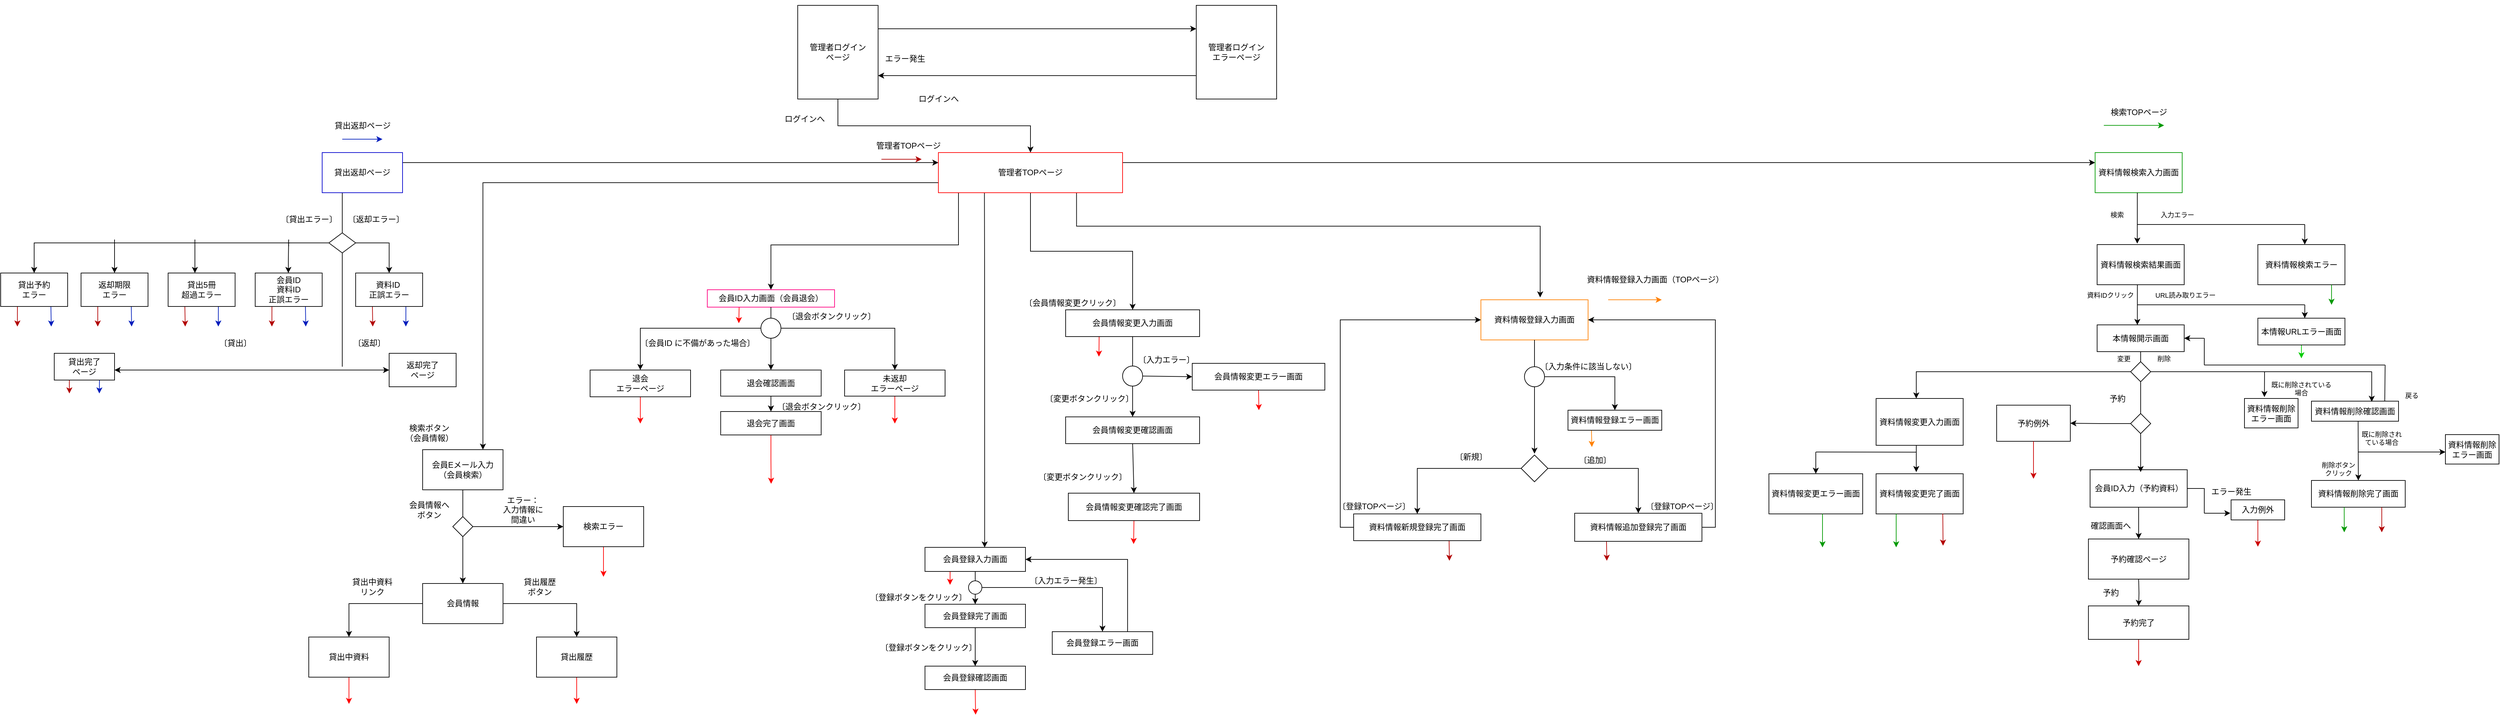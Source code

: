 <mxfile version="18.0.6" type="device"><diagram id="6FcVo-TM-QC0AuzcIWHM" name="ページ1"><mxGraphModel dx="2675" dy="1820" grid="1" gridSize="10" guides="1" tooltips="1" connect="1" arrows="1" fold="1" page="1" pageScale="1" pageWidth="827" pageHeight="1169" math="0" shadow="0"><root><mxCell id="0"/><mxCell id="1" parent="0"/><mxCell id="ctRbe4L6kzhdpwR4-gwk-4" value="" style="edgeStyle=orthogonalEdgeStyle;rounded=0;orthogonalLoop=1;jettySize=auto;html=1;exitX=0.5;exitY=1;exitDx=0;exitDy=0;entryX=0.5;entryY=0;entryDx=0;entryDy=0;" parent="1" source="ctRbe4L6kzhdpwR4-gwk-2" target="ly0_Ww-2mhY9J66CGnox-67" edge="1"><mxGeometry relative="1" as="geometry"><mxPoint x="-120" y="-910" as="sourcePoint"/><mxPoint x="-40" y="-820" as="targetPoint"/></mxGeometry></mxCell><mxCell id="ctRbe4L6kzhdpwR4-gwk-10" style="edgeStyle=orthogonalEdgeStyle;rounded=0;orthogonalLoop=1;jettySize=auto;html=1;exitX=1;exitY=0.25;exitDx=0;exitDy=0;entryX=0;entryY=0.25;entryDx=0;entryDy=0;" parent="1" source="ctRbe4L6kzhdpwR4-gwk-2" target="ctRbe4L6kzhdpwR4-gwk-7" edge="1"><mxGeometry relative="1" as="geometry"/></mxCell><mxCell id="0lLj8ksOjMRzWMBHrnFo-29" style="edgeStyle=none;rounded=0;orthogonalLoop=1;jettySize=auto;html=1;exitX=0.5;exitY=0;exitDx=0;exitDy=0;strokeColor=#000000;" edge="1" parent="1" source="ctRbe4L6kzhdpwR4-gwk-2"><mxGeometry relative="1" as="geometry"><mxPoint x="-119.706" y="-970.412" as="targetPoint"/></mxGeometry></mxCell><mxCell id="ctRbe4L6kzhdpwR4-gwk-2" value="管理者ログイン&lt;br&gt;ページ" style="rounded=0;whiteSpace=wrap;html=1;" parent="1" vertex="1"><mxGeometry x="-180" y="-1050" width="120" height="140" as="geometry"/></mxCell><mxCell id="EtWZEOzF1KU21xd45_Bo-87" style="edgeStyle=orthogonalEdgeStyle;rounded=0;orthogonalLoop=1;jettySize=auto;html=1;exitX=0;exitY=0.75;exitDx=0;exitDy=0;entryX=1;entryY=0.75;entryDx=0;entryDy=0;strokeColor=#000000;" parent="1" source="ctRbe4L6kzhdpwR4-gwk-7" target="ctRbe4L6kzhdpwR4-gwk-2" edge="1"><mxGeometry relative="1" as="geometry"/></mxCell><mxCell id="ctRbe4L6kzhdpwR4-gwk-7" value="管理者ログイン&lt;br&gt;エラーページ" style="rounded=0;whiteSpace=wrap;html=1;" parent="1" vertex="1"><mxGeometry x="415" y="-1050" width="120" height="140" as="geometry"/></mxCell><mxCell id="ctRbe4L6kzhdpwR4-gwk-14" value="エラー発生" style="text;html=1;align=center;verticalAlign=middle;resizable=0;points=[];autosize=1;strokeColor=none;fillColor=none;" parent="1" vertex="1"><mxGeometry x="-60" y="-980" width="80" height="20" as="geometry"/></mxCell><mxCell id="ctRbe4L6kzhdpwR4-gwk-15" value="ログインへ" style="text;html=1;align=center;verticalAlign=middle;resizable=0;points=[];autosize=1;strokeColor=none;fillColor=none;" parent="1" vertex="1"><mxGeometry x="-210" y="-890" width="80" height="20" as="geometry"/></mxCell><mxCell id="ctRbe4L6kzhdpwR4-gwk-330" style="edgeStyle=orthogonalEdgeStyle;rounded=0;orthogonalLoop=1;jettySize=auto;html=1;exitX=0;exitY=0.5;exitDx=0;exitDy=0;entryX=0.5;entryY=0;entryDx=0;entryDy=0;" parent="1" source="ctRbe4L6kzhdpwR4-gwk-340" target="ctRbe4L6kzhdpwR4-gwk-338" edge="1"><mxGeometry relative="1" as="geometry"/></mxCell><mxCell id="ctRbe4L6kzhdpwR4-gwk-388" style="edgeStyle=orthogonalEdgeStyle;rounded=0;orthogonalLoop=1;jettySize=auto;html=1;exitX=0.25;exitY=1;exitDx=0;exitDy=0;startArrow=none;startFill=0;fillColor=#e51400;strokeColor=#B20000;" parent="1" source="ctRbe4L6kzhdpwR4-gwk-332" edge="1"><mxGeometry relative="1" as="geometry"><mxPoint x="-965.059" y="-570" as="targetPoint"/></mxGeometry></mxCell><mxCell id="ctRbe4L6kzhdpwR4-gwk-389" style="edgeStyle=orthogonalEdgeStyle;rounded=0;orthogonalLoop=1;jettySize=auto;html=1;exitX=0.75;exitY=1;exitDx=0;exitDy=0;startArrow=none;startFill=0;fillColor=#0050ef;strokeColor=#001DBC;" parent="1" source="ctRbe4L6kzhdpwR4-gwk-332" edge="1"><mxGeometry relative="1" as="geometry"><mxPoint x="-914.471" y="-570" as="targetPoint"/></mxGeometry></mxCell><mxCell id="ctRbe4L6kzhdpwR4-gwk-332" value="会員ID&lt;br&gt;資料ID&lt;br&gt;正誤エラー" style="rounded=0;whiteSpace=wrap;html=1;" parent="1" vertex="1"><mxGeometry x="-990" y="-650" width="100" height="50" as="geometry"/></mxCell><mxCell id="ctRbe4L6kzhdpwR4-gwk-386" style="edgeStyle=orthogonalEdgeStyle;rounded=0;orthogonalLoop=1;jettySize=auto;html=1;exitX=0.25;exitY=1;exitDx=0;exitDy=0;startArrow=none;startFill=0;fillColor=#e51400;strokeColor=#B20000;" parent="1" source="ctRbe4L6kzhdpwR4-gwk-334" edge="1"><mxGeometry relative="1" as="geometry"><mxPoint x="-1094.471" y="-570" as="targetPoint"/></mxGeometry></mxCell><mxCell id="ctRbe4L6kzhdpwR4-gwk-387" style="edgeStyle=orthogonalEdgeStyle;rounded=0;orthogonalLoop=1;jettySize=auto;html=1;exitX=0.75;exitY=1;exitDx=0;exitDy=0;startArrow=none;startFill=0;fillColor=#0050ef;strokeColor=#001DBC;" parent="1" source="ctRbe4L6kzhdpwR4-gwk-334" edge="1"><mxGeometry relative="1" as="geometry"><mxPoint x="-1045.059" y="-570" as="targetPoint"/></mxGeometry></mxCell><mxCell id="ctRbe4L6kzhdpwR4-gwk-334" value="貸出5冊&lt;br&gt;超過エラー" style="rounded=0;whiteSpace=wrap;html=1;" parent="1" vertex="1"><mxGeometry x="-1120" y="-650" width="100" height="50" as="geometry"/></mxCell><mxCell id="ctRbe4L6kzhdpwR4-gwk-384" style="edgeStyle=orthogonalEdgeStyle;rounded=0;orthogonalLoop=1;jettySize=auto;html=1;exitX=0.25;exitY=1;exitDx=0;exitDy=0;startArrow=none;startFill=0;fillColor=#e51400;strokeColor=#B20000;" parent="1" source="ctRbe4L6kzhdpwR4-gwk-336" edge="1"><mxGeometry relative="1" as="geometry"><mxPoint x="-1225.059" y="-570" as="targetPoint"/></mxGeometry></mxCell><mxCell id="ctRbe4L6kzhdpwR4-gwk-385" style="edgeStyle=orthogonalEdgeStyle;rounded=0;orthogonalLoop=1;jettySize=auto;html=1;exitX=0.75;exitY=1;exitDx=0;exitDy=0;startArrow=none;startFill=0;fillColor=#0050ef;strokeColor=#001DBC;" parent="1" source="ctRbe4L6kzhdpwR4-gwk-336" edge="1"><mxGeometry relative="1" as="geometry"><mxPoint x="-1174.471" y="-570" as="targetPoint"/></mxGeometry></mxCell><mxCell id="ctRbe4L6kzhdpwR4-gwk-336" value="返却期限&lt;br&gt;エラー" style="rounded=0;whiteSpace=wrap;html=1;" parent="1" vertex="1"><mxGeometry x="-1250" y="-650" width="100" height="50" as="geometry"/></mxCell><mxCell id="ctRbe4L6kzhdpwR4-gwk-381" style="edgeStyle=orthogonalEdgeStyle;rounded=0;orthogonalLoop=1;jettySize=auto;html=1;exitX=0.25;exitY=1;exitDx=0;exitDy=0;startArrow=none;startFill=0;fillColor=#e51400;strokeColor=#B20000;" parent="1" source="ctRbe4L6kzhdpwR4-gwk-338" edge="1"><mxGeometry relative="1" as="geometry"><mxPoint x="-1345.059" y="-570" as="targetPoint"/></mxGeometry></mxCell><mxCell id="ctRbe4L6kzhdpwR4-gwk-382" style="edgeStyle=orthogonalEdgeStyle;rounded=0;orthogonalLoop=1;jettySize=auto;html=1;exitX=0.75;exitY=1;exitDx=0;exitDy=0;startArrow=none;startFill=0;fillColor=#0050ef;strokeColor=#001DBC;" parent="1" source="ctRbe4L6kzhdpwR4-gwk-338" edge="1"><mxGeometry relative="1" as="geometry"><mxPoint x="-1294.471" y="-570" as="targetPoint"/></mxGeometry></mxCell><mxCell id="ctRbe4L6kzhdpwR4-gwk-338" value="貸出予約&lt;br&gt;エラー" style="rounded=0;whiteSpace=wrap;html=1;" parent="1" vertex="1"><mxGeometry x="-1370" y="-650" width="100" height="50" as="geometry"/></mxCell><mxCell id="ctRbe4L6kzhdpwR4-gwk-339" style="edgeStyle=orthogonalEdgeStyle;rounded=0;orthogonalLoop=1;jettySize=auto;html=1;exitX=1;exitY=0.5;exitDx=0;exitDy=0;entryX=0.5;entryY=0;entryDx=0;entryDy=0;" parent="1" source="ctRbe4L6kzhdpwR4-gwk-340" target="ctRbe4L6kzhdpwR4-gwk-346" edge="1"><mxGeometry relative="1" as="geometry"/></mxCell><mxCell id="ctRbe4L6kzhdpwR4-gwk-340" value="" style="rhombus;whiteSpace=wrap;html=1;" parent="1" vertex="1"><mxGeometry x="-880" y="-710" width="40" height="30" as="geometry"/></mxCell><mxCell id="ctRbe4L6kzhdpwR4-gwk-379" style="edgeStyle=orthogonalEdgeStyle;rounded=0;orthogonalLoop=1;jettySize=auto;html=1;exitX=0.25;exitY=1;exitDx=0;exitDy=0;startArrow=none;startFill=0;fillColor=#e51400;strokeColor=#B20000;" parent="1" source="ctRbe4L6kzhdpwR4-gwk-343" edge="1"><mxGeometry relative="1" as="geometry"><mxPoint x="-1267.412" y="-470" as="targetPoint"/></mxGeometry></mxCell><mxCell id="ctRbe4L6kzhdpwR4-gwk-380" style="edgeStyle=orthogonalEdgeStyle;rounded=0;orthogonalLoop=1;jettySize=auto;html=1;exitX=0.75;exitY=1;exitDx=0;exitDy=0;startArrow=none;startFill=0;fillColor=#0050ef;strokeColor=#001DBC;" parent="1" source="ctRbe4L6kzhdpwR4-gwk-343" edge="1"><mxGeometry relative="1" as="geometry"><mxPoint x="-1222.706" y="-470" as="targetPoint"/></mxGeometry></mxCell><mxCell id="ctRbe4L6kzhdpwR4-gwk-343" value="貸出完了&lt;br&gt;ページ" style="rounded=0;whiteSpace=wrap;html=1;" parent="1" vertex="1"><mxGeometry x="-1290" y="-530" width="90" height="40" as="geometry"/></mxCell><mxCell id="ctRbe4L6kzhdpwR4-gwk-371" style="edgeStyle=orthogonalEdgeStyle;rounded=0;orthogonalLoop=1;jettySize=auto;html=1;exitX=0.25;exitY=1;exitDx=0;exitDy=0;startArrow=none;startFill=0;fillColor=#e51400;strokeColor=#B20000;" parent="1" source="ctRbe4L6kzhdpwR4-gwk-346" edge="1"><mxGeometry relative="1" as="geometry"><mxPoint x="-814.471" y="-570" as="targetPoint"/></mxGeometry></mxCell><mxCell id="ctRbe4L6kzhdpwR4-gwk-372" style="edgeStyle=orthogonalEdgeStyle;rounded=0;orthogonalLoop=1;jettySize=auto;html=1;exitX=0.75;exitY=1;exitDx=0;exitDy=0;startArrow=none;startFill=0;fillColor=#0050ef;strokeColor=#001DBC;" parent="1" source="ctRbe4L6kzhdpwR4-gwk-346" edge="1"><mxGeometry relative="1" as="geometry"><mxPoint x="-765.059" y="-570" as="targetPoint"/></mxGeometry></mxCell><mxCell id="ctRbe4L6kzhdpwR4-gwk-346" value="資料ID&amp;nbsp;&lt;br&gt;正誤エラー" style="rounded=0;whiteSpace=wrap;html=1;" parent="1" vertex="1"><mxGeometry x="-840" y="-650" width="100" height="50" as="geometry"/></mxCell><mxCell id="ctRbe4L6kzhdpwR4-gwk-348" value="返却完了&lt;br&gt;ページ" style="rounded=0;whiteSpace=wrap;html=1;rotation=0;" parent="1" vertex="1"><mxGeometry x="-790" y="-530" width="100" height="50" as="geometry"/></mxCell><mxCell id="ctRbe4L6kzhdpwR4-gwk-350" value="" style="endArrow=none;html=1;rounded=0;" parent="1" edge="1"><mxGeometry width="50" height="50" relative="1" as="geometry"><mxPoint x="-860" y="-510" as="sourcePoint"/><mxPoint x="-860" y="-680" as="targetPoint"/></mxGeometry></mxCell><mxCell id="ctRbe4L6kzhdpwR4-gwk-351" value="" style="endArrow=none;html=1;rounded=0;exitX=0.5;exitY=0;exitDx=0;exitDy=0;entryX=0.25;entryY=1;entryDx=0;entryDy=0;" parent="1" source="ctRbe4L6kzhdpwR4-gwk-340" target="ctRbe4L6kzhdpwR4-gwk-373" edge="1"><mxGeometry width="50" height="50" relative="1" as="geometry"><mxPoint x="-900" y="-710" as="sourcePoint"/><mxPoint x="-860" y="-760" as="targetPoint"/></mxGeometry></mxCell><mxCell id="ctRbe4L6kzhdpwR4-gwk-352" value="" style="endArrow=classic;html=1;rounded=0;" parent="1" edge="1"><mxGeometry width="50" height="50" relative="1" as="geometry"><mxPoint x="-940" y="-690" as="sourcePoint"/><mxPoint x="-940.5" y="-650" as="targetPoint"/><Array as="points"><mxPoint x="-940" y="-700"/><mxPoint x="-940.5" y="-670"/></Array></mxGeometry></mxCell><mxCell id="ctRbe4L6kzhdpwR4-gwk-353" value="" style="endArrow=classic;html=1;rounded=0;" parent="1" edge="1"><mxGeometry width="50" height="50" relative="1" as="geometry"><mxPoint x="-1080" y="-700" as="sourcePoint"/><mxPoint x="-1080" y="-650" as="targetPoint"/></mxGeometry></mxCell><mxCell id="ctRbe4L6kzhdpwR4-gwk-354" value="" style="endArrow=classic;html=1;rounded=0;entryX=0.5;entryY=0;entryDx=0;entryDy=0;" parent="1" target="ctRbe4L6kzhdpwR4-gwk-336" edge="1"><mxGeometry width="50" height="50" relative="1" as="geometry"><mxPoint x="-1200" y="-700" as="sourcePoint"/><mxPoint x="-1150" y="-740" as="targetPoint"/></mxGeometry></mxCell><mxCell id="ctRbe4L6kzhdpwR4-gwk-355" value="〔貸出エラー〕" style="text;html=1;align=center;verticalAlign=middle;resizable=0;points=[];autosize=1;strokeColor=none;fillColor=none;" parent="1" vertex="1"><mxGeometry x="-960" y="-740" width="100" height="20" as="geometry"/></mxCell><mxCell id="ctRbe4L6kzhdpwR4-gwk-356" value="〔返却エラー〕" style="text;html=1;align=center;verticalAlign=middle;resizable=0;points=[];autosize=1;strokeColor=none;fillColor=none;" parent="1" vertex="1"><mxGeometry x="-860" y="-740" width="100" height="20" as="geometry"/></mxCell><mxCell id="ctRbe4L6kzhdpwR4-gwk-357" value="〔貸出〕" style="text;html=1;align=center;verticalAlign=middle;resizable=0;points=[];autosize=1;strokeColor=none;fillColor=none;" parent="1" vertex="1"><mxGeometry x="-1050" y="-555" width="60" height="20" as="geometry"/></mxCell><mxCell id="ctRbe4L6kzhdpwR4-gwk-358" value="〔返却〕" style="text;html=1;align=center;verticalAlign=middle;resizable=0;points=[];autosize=1;strokeColor=none;fillColor=none;" parent="1" vertex="1"><mxGeometry x="-850" y="-555" width="60" height="20" as="geometry"/></mxCell><mxCell id="0lLj8ksOjMRzWMBHrnFo-27" style="edgeStyle=none;rounded=0;orthogonalLoop=1;jettySize=auto;html=1;exitX=1;exitY=0.25;exitDx=0;exitDy=0;entryX=0;entryY=0.25;entryDx=0;entryDy=0;strokeColor=#000000;" edge="1" parent="1" source="ctRbe4L6kzhdpwR4-gwk-373" target="ly0_Ww-2mhY9J66CGnox-67"><mxGeometry relative="1" as="geometry"/></mxCell><mxCell id="ctRbe4L6kzhdpwR4-gwk-373" value="貸出返却ページ" style="rounded=0;whiteSpace=wrap;html=1;strokeColor=#0000CC;" parent="1" vertex="1"><mxGeometry x="-890" y="-830" width="120" height="60" as="geometry"/></mxCell><mxCell id="ctRbe4L6kzhdpwR4-gwk-375" value="" style="endArrow=classic;html=1;rounded=0;fillColor=#0050ef;strokeColor=#001DBC;" parent="1" edge="1"><mxGeometry width="50" height="50" relative="1" as="geometry"><mxPoint x="-860" y="-850" as="sourcePoint"/><mxPoint x="-800" y="-850" as="targetPoint"/><Array as="points"><mxPoint x="-830" y="-850"/></Array></mxGeometry></mxCell><mxCell id="ctRbe4L6kzhdpwR4-gwk-376" value="貸出返却ページ" style="text;html=1;align=center;verticalAlign=middle;resizable=0;points=[];autosize=1;strokeColor=none;fillColor=none;" parent="1" vertex="1"><mxGeometry x="-880" y="-880" width="100" height="20" as="geometry"/></mxCell><mxCell id="ctRbe4L6kzhdpwR4-gwk-377" value="" style="endArrow=classic;html=1;rounded=0;fillColor=#e51400;strokeColor=#B20000;" parent="1" edge="1"><mxGeometry width="50" height="50" relative="1" as="geometry"><mxPoint x="-55" y="-820" as="sourcePoint"/><mxPoint x="5" y="-820" as="targetPoint"/></mxGeometry></mxCell><mxCell id="ctRbe4L6kzhdpwR4-gwk-378" value="管理者TOPページ" style="text;html=1;align=center;verticalAlign=middle;resizable=0;points=[];autosize=1;strokeColor=none;fillColor=none;" parent="1" vertex="1"><mxGeometry x="-70" y="-850" width="110" height="20" as="geometry"/></mxCell><mxCell id="EtWZEOzF1KU21xd45_Bo-150" style="edgeStyle=none;rounded=0;orthogonalLoop=1;jettySize=auto;html=1;exitX=0.25;exitY=1;exitDx=0;exitDy=0;strokeColor=#000000;entryX=0.594;entryY=0.005;entryDx=0;entryDy=0;entryPerimeter=0;" parent="1" source="ly0_Ww-2mhY9J66CGnox-67" edge="1" target="EtWZEOzF1KU21xd45_Bo-120"><mxGeometry relative="1" as="geometry"><mxPoint x="99" y="-720" as="targetPoint"/><Array as="points"><mxPoint x="99" y="-660"/></Array></mxGeometry></mxCell><mxCell id="0lLj8ksOjMRzWMBHrnFo-23" style="edgeStyle=none;rounded=0;orthogonalLoop=1;jettySize=auto;html=1;exitX=1;exitY=0.25;exitDx=0;exitDy=0;entryX=0;entryY=0.25;entryDx=0;entryDy=0;strokeColor=#000000;" edge="1" parent="1" source="ly0_Ww-2mhY9J66CGnox-67" target="ly0_Ww-2mhY9J66CGnox-70"><mxGeometry relative="1" as="geometry"/></mxCell><mxCell id="0lLj8ksOjMRzWMBHrnFo-24" style="edgeStyle=orthogonalEdgeStyle;rounded=0;orthogonalLoop=1;jettySize=auto;html=1;exitX=0;exitY=1;exitDx=0;exitDy=0;entryX=0.5;entryY=0;entryDx=0;entryDy=0;strokeColor=#000000;" edge="1" parent="1" source="ly0_Ww-2mhY9J66CGnox-67" target="EtWZEOzF1KU21xd45_Bo-93"><mxGeometry relative="1" as="geometry"><Array as="points"><mxPoint x="60" y="-770"/><mxPoint x="60" y="-692"/><mxPoint x="-220" y="-692"/></Array></mxGeometry></mxCell><mxCell id="0lLj8ksOjMRzWMBHrnFo-25" style="edgeStyle=orthogonalEdgeStyle;rounded=0;orthogonalLoop=1;jettySize=auto;html=1;exitX=0;exitY=0.75;exitDx=0;exitDy=0;entryX=0.75;entryY=0;entryDx=0;entryDy=0;strokeColor=#000000;" edge="1" parent="1" source="ly0_Ww-2mhY9J66CGnox-67" target="EtWZEOzF1KU21xd45_Bo-66"><mxGeometry relative="1" as="geometry"/></mxCell><mxCell id="0lLj8ksOjMRzWMBHrnFo-30" style="edgeStyle=orthogonalEdgeStyle;rounded=0;orthogonalLoop=1;jettySize=auto;html=1;exitX=0.5;exitY=1;exitDx=0;exitDy=0;strokeColor=#000000;entryX=0.5;entryY=0;entryDx=0;entryDy=0;" edge="1" parent="1" source="ly0_Ww-2mhY9J66CGnox-67" target="EtWZEOzF1KU21xd45_Bo-154"><mxGeometry relative="1" as="geometry"><mxPoint x="240" y="-660" as="targetPoint"/></mxGeometry></mxCell><mxCell id="0lLj8ksOjMRzWMBHrnFo-31" style="edgeStyle=orthogonalEdgeStyle;rounded=0;orthogonalLoop=1;jettySize=auto;html=1;exitX=0.75;exitY=1;exitDx=0;exitDy=0;strokeColor=#000000;entryX=0.553;entryY=-0.059;entryDx=0;entryDy=0;entryPerimeter=0;" edge="1" parent="1" source="ly0_Ww-2mhY9J66CGnox-67" target="EtWZEOzF1KU21xd45_Bo-7"><mxGeometry relative="1" as="geometry"><mxPoint x="236.765" y="-720" as="targetPoint"/><Array as="points"><mxPoint x="236" y="-720"/><mxPoint x="929" y="-720"/></Array></mxGeometry></mxCell><mxCell id="ly0_Ww-2mhY9J66CGnox-67" value="管理者TOPページ" style="rounded=0;whiteSpace=wrap;html=1;strokeColor=#FF0000;fillColor=default;" parent="1" vertex="1"><mxGeometry x="30" y="-830" width="275" height="60" as="geometry"/></mxCell><mxCell id="ly0_Ww-2mhY9J66CGnox-69" style="edgeStyle=orthogonalEdgeStyle;rounded=0;orthogonalLoop=1;jettySize=auto;html=1;startArrow=none;entryX=0.461;entryY=-0.024;entryDx=0;entryDy=0;entryPerimeter=0;" parent="1" target="ly0_Ww-2mhY9J66CGnox-72" edge="1"><mxGeometry relative="1" as="geometry"><mxPoint x="1825.273" y="-702.51" as="targetPoint"/><Array as="points"><mxPoint x="1820" y="-732.5"/></Array><mxPoint x="1820" y="-732.51" as="sourcePoint"/></mxGeometry></mxCell><mxCell id="ly0_Ww-2mhY9J66CGnox-70" value="資料情報検索入力画面" style="rounded=0;whiteSpace=wrap;html=1;strokeColor=#009900;" parent="1" vertex="1"><mxGeometry x="1757" y="-830" width="130" height="60" as="geometry"/></mxCell><mxCell id="ly0_Ww-2mhY9J66CGnox-71" style="edgeStyle=orthogonalEdgeStyle;rounded=0;orthogonalLoop=1;jettySize=auto;html=1;exitX=0.5;exitY=1;exitDx=0;exitDy=0;entryX=0.462;entryY=0.005;entryDx=0;entryDy=0;entryPerimeter=0;" parent="1" source="ly0_Ww-2mhY9J66CGnox-72" target="ly0_Ww-2mhY9J66CGnox-73" edge="1"><mxGeometry relative="1" as="geometry"><Array as="points"><mxPoint x="1820" y="-632.5"/></Array></mxGeometry></mxCell><mxCell id="ly0_Ww-2mhY9J66CGnox-72" value="資料情報検索結果画面" style="rounded=0;whiteSpace=wrap;html=1;" parent="1" vertex="1"><mxGeometry x="1760" y="-692.5" width="130" height="60" as="geometry"/></mxCell><mxCell id="ly0_Ww-2mhY9J66CGnox-73" value="本情報開示画面" style="rounded=0;whiteSpace=wrap;html=1;" parent="1" vertex="1"><mxGeometry x="1760" y="-572.5" width="130" height="40" as="geometry"/></mxCell><mxCell id="ly0_Ww-2mhY9J66CGnox-74" value="資料情報検索エラー" style="rounded=0;whiteSpace=wrap;html=1;" parent="1" vertex="1"><mxGeometry x="2000" y="-692.5" width="130" height="60" as="geometry"/></mxCell><mxCell id="ly0_Ww-2mhY9J66CGnox-172" style="edgeStyle=orthogonalEdgeStyle;rounded=0;orthogonalLoop=1;jettySize=auto;html=1;exitX=0.5;exitY=1;exitDx=0;exitDy=0;fontSize=12;strokeColor=#00CC00;" parent="1" source="ly0_Ww-2mhY9J66CGnox-75" edge="1"><mxGeometry relative="1" as="geometry"><mxPoint x="2065" y="-522.5" as="targetPoint"/></mxGeometry></mxCell><mxCell id="ly0_Ww-2mhY9J66CGnox-75" value="本情報URLエラー画面" style="rounded=0;whiteSpace=wrap;html=1;" parent="1" vertex="1"><mxGeometry x="2000" y="-582.5" width="130" height="40" as="geometry"/></mxCell><mxCell id="ly0_Ww-2mhY9J66CGnox-76" value="資料情報削除確認画面" style="rounded=0;whiteSpace=wrap;html=1;" parent="1" vertex="1"><mxGeometry x="2080" y="-458.5" width="130" height="30" as="geometry"/></mxCell><mxCell id="ly0_Ww-2mhY9J66CGnox-85" value="資料情報削除完了画面" style="rounded=0;whiteSpace=wrap;html=1;" parent="1" vertex="1"><mxGeometry x="2080" y="-340" width="140" height="40" as="geometry"/></mxCell><mxCell id="ly0_Ww-2mhY9J66CGnox-87" style="edgeStyle=orthogonalEdgeStyle;rounded=0;orthogonalLoop=1;jettySize=auto;html=1;exitX=0.5;exitY=1;exitDx=0;exitDy=0;" parent="1" source="ly0_Ww-2mhY9J66CGnox-85" target="ly0_Ww-2mhY9J66CGnox-85" edge="1"><mxGeometry relative="1" as="geometry"/></mxCell><mxCell id="ly0_Ww-2mhY9J66CGnox-88" value="" style="endArrow=none;html=1;rounded=0;" parent="1" edge="1"><mxGeometry width="50" height="50" relative="1" as="geometry"><mxPoint x="1820" y="-722.5" as="sourcePoint"/><mxPoint x="2070" y="-722.5" as="targetPoint"/></mxGeometry></mxCell><mxCell id="ly0_Ww-2mhY9J66CGnox-89" value="" style="endArrow=classic;html=1;rounded=0;" parent="1" edge="1"><mxGeometry width="50" height="50" relative="1" as="geometry"><mxPoint x="2070" y="-722.5" as="sourcePoint"/><mxPoint x="2070" y="-692.5" as="targetPoint"/><Array as="points"><mxPoint x="2070" y="-692.5"/></Array></mxGeometry></mxCell><mxCell id="ly0_Ww-2mhY9J66CGnox-90" value="" style="endArrow=none;html=1;rounded=0;" parent="1" edge="1"><mxGeometry width="50" height="50" relative="1" as="geometry"><mxPoint x="1820" y="-602.5" as="sourcePoint"/><mxPoint x="2070" y="-602.5" as="targetPoint"/></mxGeometry></mxCell><mxCell id="ly0_Ww-2mhY9J66CGnox-91" value="" style="endArrow=classic;html=1;rounded=0;" parent="1" edge="1"><mxGeometry width="50" height="50" relative="1" as="geometry"><mxPoint x="2070.09" y="-602.5" as="sourcePoint"/><mxPoint x="2070" y="-582.5" as="targetPoint"/></mxGeometry></mxCell><mxCell id="ly0_Ww-2mhY9J66CGnox-92" value="" style="endArrow=none;html=1;rounded=0;startArrow=none;" parent="1" source="ly0_Ww-2mhY9J66CGnox-262" edge="1"><mxGeometry width="50" height="50" relative="1" as="geometry"><mxPoint x="1824.47" y="-502.5" as="sourcePoint"/><mxPoint x="1825" y="-532.5" as="targetPoint"/></mxGeometry></mxCell><mxCell id="ly0_Ww-2mhY9J66CGnox-93" value="" style="endArrow=none;html=1;rounded=0;" parent="1" edge="1"><mxGeometry width="50" height="50" relative="1" as="geometry"><mxPoint x="1700" y="-502.5" as="sourcePoint"/><mxPoint x="2170" y="-502.5" as="targetPoint"/></mxGeometry></mxCell><mxCell id="ly0_Ww-2mhY9J66CGnox-94" value="" style="endArrow=classic;html=1;rounded=0;" parent="1" edge="1"><mxGeometry width="50" height="50" relative="1" as="geometry"><mxPoint x="2170" y="-502.5" as="sourcePoint"/><mxPoint x="2170" y="-457.5" as="targetPoint"/></mxGeometry></mxCell><mxCell id="ly0_Ww-2mhY9J66CGnox-99" value="" style="endArrow=classic;html=1;rounded=0;exitX=0.536;exitY=0.986;exitDx=0;exitDy=0;exitPerimeter=0;entryX=0.5;entryY=0;entryDx=0;entryDy=0;" parent="1" source="ly0_Ww-2mhY9J66CGnox-76" target="ly0_Ww-2mhY9J66CGnox-85" edge="1"><mxGeometry width="50" height="50" relative="1" as="geometry"><mxPoint x="1960" y="-342.5" as="sourcePoint"/><mxPoint x="1970" y="-352.5" as="targetPoint"/></mxGeometry></mxCell><mxCell id="ly0_Ww-2mhY9J66CGnox-106" value="&lt;font style=&quot;font-size: 12px;&quot;&gt;資料情報削除&lt;br&gt;エラー画面&lt;/font&gt;" style="rounded=0;whiteSpace=wrap;html=1;fontSize=6;" parent="1" vertex="1"><mxGeometry x="1980" y="-462.5" width="80" height="44" as="geometry"/></mxCell><mxCell id="ly0_Ww-2mhY9J66CGnox-111" value="&lt;font style=&quot;font-size: 10px;&quot;&gt;入力エラー&lt;/font&gt;" style="text;html=1;strokeColor=none;fillColor=none;align=center;verticalAlign=middle;whiteSpace=wrap;rounded=0;fontSize=6;" parent="1" vertex="1"><mxGeometry x="1850" y="-752.5" width="60" height="30" as="geometry"/></mxCell><mxCell id="ly0_Ww-2mhY9J66CGnox-112" value="&lt;font style=&quot;font-size: 10px;&quot;&gt;資料IDクリック&lt;/font&gt;" style="text;html=1;strokeColor=none;fillColor=none;align=center;verticalAlign=middle;whiteSpace=wrap;rounded=0;fontSize=6;" parent="1" vertex="1"><mxGeometry x="1740" y="-632.5" width="80" height="30" as="geometry"/></mxCell><mxCell id="ly0_Ww-2mhY9J66CGnox-113" value="&lt;font style=&quot;font-size: 10px;&quot;&gt;URL読み取りエラー&lt;/font&gt;" style="text;html=1;strokeColor=none;fillColor=none;align=center;verticalAlign=middle;whiteSpace=wrap;rounded=0;fontSize=6;" parent="1" vertex="1"><mxGeometry x="1842.5" y="-632.5" width="97.5" height="30" as="geometry"/></mxCell><mxCell id="ly0_Ww-2mhY9J66CGnox-116" value="&lt;font style=&quot;font-size: 10px;&quot;&gt;変更&lt;/font&gt;" style="text;html=1;strokeColor=none;fillColor=none;align=center;verticalAlign=middle;whiteSpace=wrap;rounded=0;fontSize=6;" parent="1" vertex="1"><mxGeometry x="1780" y="-527.5" width="40" height="10" as="geometry"/></mxCell><mxCell id="ly0_Ww-2mhY9J66CGnox-117" value="&lt;span style=&quot;font-size: 10px;&quot;&gt;削除&lt;/span&gt;" style="text;html=1;strokeColor=none;fillColor=none;align=center;verticalAlign=middle;whiteSpace=wrap;rounded=0;fontSize=6;" parent="1" vertex="1"><mxGeometry x="1840" y="-527.5" width="40" height="10" as="geometry"/></mxCell><mxCell id="ly0_Ww-2mhY9J66CGnox-118" value="&lt;span style=&quot;font-size: 10px;&quot;&gt;既に削除されている場合&lt;/span&gt;" style="text;html=1;strokeColor=none;fillColor=none;align=center;verticalAlign=middle;whiteSpace=wrap;rounded=0;fontSize=6;" parent="1" vertex="1"><mxGeometry x="2015" y="-482.5" width="100" height="10" as="geometry"/></mxCell><mxCell id="ly0_Ww-2mhY9J66CGnox-119" value="&lt;span style=&quot;font-size: 10px;&quot;&gt;戻る&lt;/span&gt;" style="text;html=1;strokeColor=none;fillColor=none;align=center;verticalAlign=middle;whiteSpace=wrap;rounded=0;fontSize=6;" parent="1" vertex="1"><mxGeometry x="2210" y="-472.5" width="40" height="10" as="geometry"/></mxCell><mxCell id="ly0_Ww-2mhY9J66CGnox-122" value="&lt;span style=&quot;font-size: 10px;&quot;&gt;削除ボタンクリック&lt;/span&gt;" style="text;html=1;strokeColor=none;fillColor=none;align=center;verticalAlign=middle;whiteSpace=wrap;rounded=0;fontSize=6;" parent="1" vertex="1"><mxGeometry x="2091" y="-364.5" width="59" height="14" as="geometry"/></mxCell><mxCell id="ly0_Ww-2mhY9J66CGnox-123" value="&lt;span style=&quot;font-size: 10px;&quot;&gt;既に削除されている場合&lt;/span&gt;" style="text;html=1;strokeColor=none;fillColor=none;align=center;verticalAlign=middle;whiteSpace=wrap;rounded=0;fontSize=6;" parent="1" vertex="1"><mxGeometry x="2150" y="-408.5" width="70" height="10" as="geometry"/></mxCell><mxCell id="ly0_Ww-2mhY9J66CGnox-133" value="" style="endArrow=classic;html=1;rounded=0;strokeColor=#009900;" parent="1" edge="1"><mxGeometry width="50" height="50" relative="1" as="geometry"><mxPoint x="1770" y="-870.59" as="sourcePoint"/><mxPoint x="1860" y="-870.59" as="targetPoint"/></mxGeometry></mxCell><mxCell id="ly0_Ww-2mhY9J66CGnox-139" value="検索TOPページ" style="text;html=1;align=center;verticalAlign=middle;resizable=0;points=[];autosize=1;strokeColor=none;fillColor=none;" parent="1" vertex="1"><mxGeometry x="1772" y="-900" width="100" height="20" as="geometry"/></mxCell><mxCell id="ly0_Ww-2mhY9J66CGnox-151" value="" style="endArrow=classic;html=1;rounded=0;fillColor=#e51400;strokeColor=#B20000;exitX=0.75;exitY=1;exitDx=0;exitDy=0;" parent="1" source="ly0_Ww-2mhY9J66CGnox-85" edge="1"><mxGeometry width="50" height="50" relative="1" as="geometry"><mxPoint x="1890" y="-202.5" as="sourcePoint"/><mxPoint x="2185" y="-262.5" as="targetPoint"/></mxGeometry></mxCell><mxCell id="ly0_Ww-2mhY9J66CGnox-156" value="" style="endArrow=classic;html=1;rounded=0;strokeColor=#009900;" parent="1" edge="1"><mxGeometry width="50" height="50" relative="1" as="geometry"><mxPoint x="2128.89" y="-300.0" as="sourcePoint"/><mxPoint x="2129" y="-262.5" as="targetPoint"/></mxGeometry></mxCell><mxCell id="ly0_Ww-2mhY9J66CGnox-159" value="" style="endArrow=classic;html=1;rounded=0;strokeColor=#009900;" parent="1" edge="1"><mxGeometry width="50" height="50" relative="1" as="geometry"><mxPoint x="2110" y="-632.5" as="sourcePoint"/><mxPoint x="2110.0" y="-602.5" as="targetPoint"/></mxGeometry></mxCell><mxCell id="ly0_Ww-2mhY9J66CGnox-162" value="&lt;font style=&quot;font-size: 12px;&quot;&gt;資料情報削除&lt;br&gt;エラー画面&lt;/font&gt;" style="rounded=0;whiteSpace=wrap;html=1;fontSize=6;" parent="1" vertex="1"><mxGeometry x="2280" y="-408.5" width="80" height="44" as="geometry"/></mxCell><mxCell id="ly0_Ww-2mhY9J66CGnox-168" value="" style="endArrow=none;html=1;rounded=0;fontSize=12;strokeColor=#000000;exitX=0.842;exitY=-0.003;exitDx=0;exitDy=0;exitPerimeter=0;" parent="1" source="ly0_Ww-2mhY9J66CGnox-76" edge="1"><mxGeometry width="50" height="50" relative="1" as="geometry"><mxPoint x="2190" y="-462.5" as="sourcePoint"/><mxPoint x="2190" y="-512.5" as="targetPoint"/></mxGeometry></mxCell><mxCell id="ly0_Ww-2mhY9J66CGnox-169" value="" style="endArrow=none;html=1;rounded=0;fontSize=12;strokeColor=#000000;" parent="1" edge="1"><mxGeometry width="50" height="50" relative="1" as="geometry"><mxPoint x="1920" y="-512.5" as="sourcePoint"/><mxPoint x="2190" y="-512.5" as="targetPoint"/></mxGeometry></mxCell><mxCell id="ly0_Ww-2mhY9J66CGnox-170" value="" style="endArrow=none;html=1;rounded=0;fontSize=12;strokeColor=#000000;" parent="1" edge="1"><mxGeometry width="50" height="50" relative="1" as="geometry"><mxPoint x="1920" y="-512.5" as="sourcePoint"/><mxPoint x="1920" y="-552.5" as="targetPoint"/></mxGeometry></mxCell><mxCell id="ly0_Ww-2mhY9J66CGnox-171" value="" style="endArrow=classic;html=1;rounded=0;fontSize=12;strokeColor=#000000;entryX=1;entryY=0.5;entryDx=0;entryDy=0;" parent="1" target="ly0_Ww-2mhY9J66CGnox-73" edge="1"><mxGeometry width="50" height="50" relative="1" as="geometry"><mxPoint x="1920" y="-552.5" as="sourcePoint"/><mxPoint x="1880" y="-582.5" as="targetPoint"/></mxGeometry></mxCell><mxCell id="ly0_Ww-2mhY9J66CGnox-110" value="&lt;font style=&quot;font-size: 10px;&quot;&gt;検索&lt;/font&gt;" style="text;html=1;strokeColor=none;fillColor=none;align=center;verticalAlign=middle;whiteSpace=wrap;rounded=0;fontSize=6;" parent="1" vertex="1"><mxGeometry x="1770" y="-752.5" width="40" height="30" as="geometry"/></mxCell><mxCell id="ly0_Ww-2mhY9J66CGnox-176" value="" style="endArrow=classic;html=1;rounded=0;fontSize=12;strokeColor=#000000;entryX=0.372;entryY=-0.047;entryDx=0;entryDy=0;entryPerimeter=0;" parent="1" target="ly0_Ww-2mhY9J66CGnox-106" edge="1"><mxGeometry width="50" height="50" relative="1" as="geometry"><mxPoint x="2010" y="-502.5" as="sourcePoint"/><mxPoint x="2010" y="-472.5" as="targetPoint"/></mxGeometry></mxCell><mxCell id="ly0_Ww-2mhY9J66CGnox-179" value="" style="endArrow=classic;html=1;rounded=0;fontSize=12;strokeColor=#000000;entryX=0;entryY=0.591;entryDx=0;entryDy=0;entryPerimeter=0;" parent="1" target="ly0_Ww-2mhY9J66CGnox-162" edge="1"><mxGeometry width="50" height="50" relative="1" as="geometry"><mxPoint x="2150" y="-382.5" as="sourcePoint"/><mxPoint x="2370" y="-352.5" as="targetPoint"/></mxGeometry></mxCell><mxCell id="ly0_Ww-2mhY9J66CGnox-181" value="予約例外" style="rounded=0;whiteSpace=wrap;html=1;" parent="1" vertex="1"><mxGeometry x="1610" y="-452.5" width="110" height="54" as="geometry"/></mxCell><mxCell id="ly0_Ww-2mhY9J66CGnox-273" style="edgeStyle=orthogonalEdgeStyle;rounded=0;orthogonalLoop=1;jettySize=auto;html=1;fontSize=12;strokeColor=#CC0000;" parent="1" edge="1"><mxGeometry relative="1" as="geometry"><mxPoint x="1822" y="-62.5" as="targetPoint"/><mxPoint x="1820" y="-102.5" as="sourcePoint"/><Array as="points"><mxPoint x="1822" y="-102.5"/></Array></mxGeometry></mxCell><mxCell id="ly0_Ww-2mhY9J66CGnox-182" value="予約完了" style="rounded=0;whiteSpace=wrap;html=1;" parent="1" vertex="1"><mxGeometry x="1747" y="-152.5" width="150" height="50" as="geometry"/></mxCell><mxCell id="ly0_Ww-2mhY9J66CGnox-209" style="edgeStyle=orthogonalEdgeStyle;rounded=0;orthogonalLoop=1;jettySize=auto;html=1;fontSize=12;strokeColor=#000000;entryX=0.5;entryY=0;entryDx=0;entryDy=0;" parent="1" target="ly0_Ww-2mhY9J66CGnox-182" edge="1"><mxGeometry relative="1" as="geometry"><mxPoint x="1822" y="-282.5" as="targetPoint"/><mxPoint x="1822" y="-192.5" as="sourcePoint"/></mxGeometry></mxCell><mxCell id="ly0_Ww-2mhY9J66CGnox-183" value="予約確認ページ" style="rounded=0;whiteSpace=wrap;html=1;" parent="1" vertex="1"><mxGeometry x="1747" y="-252.5" width="150" height="60" as="geometry"/></mxCell><mxCell id="ly0_Ww-2mhY9J66CGnox-205" style="edgeStyle=orthogonalEdgeStyle;rounded=0;orthogonalLoop=1;jettySize=auto;html=1;fontSize=12;strokeColor=#000000;entryX=0.5;entryY=0;entryDx=0;entryDy=0;" parent="1" target="ly0_Ww-2mhY9J66CGnox-183" edge="1"><mxGeometry relative="1" as="geometry"><mxPoint x="1825" y="-352.5" as="targetPoint"/><mxPoint x="1825" y="-302.5" as="sourcePoint"/><Array as="points"><mxPoint x="1822" y="-302.5"/></Array></mxGeometry></mxCell><mxCell id="ly0_Ww-2mhY9J66CGnox-184" value="会員ID入力（予約資料）" style="rounded=0;whiteSpace=wrap;html=1;" parent="1" vertex="1"><mxGeometry x="1749.5" y="-356" width="145" height="56" as="geometry"/></mxCell><mxCell id="ly0_Ww-2mhY9J66CGnox-217" style="edgeStyle=orthogonalEdgeStyle;rounded=0;orthogonalLoop=1;jettySize=auto;html=1;fontSize=12;strokeColor=#CC0000;" parent="1" source="ly0_Ww-2mhY9J66CGnox-193" edge="1"><mxGeometry relative="1" as="geometry"><mxPoint x="2000" y="-241" as="targetPoint"/></mxGeometry></mxCell><mxCell id="ly0_Ww-2mhY9J66CGnox-193" value="入力例外" style="rounded=0;whiteSpace=wrap;html=1;" parent="1" vertex="1"><mxGeometry x="1960" y="-311" width="80" height="30" as="geometry"/></mxCell><mxCell id="ly0_Ww-2mhY9J66CGnox-204" value="" style="endArrow=classic;html=1;rounded=0;fontSize=12;strokeColor=#000000;startArrow=none;" parent="1" source="EtWZEOzF1KU21xd45_Bo-2" edge="1"><mxGeometry width="50" height="50" relative="1" as="geometry"><mxPoint x="1825" y="-502.5" as="sourcePoint"/><mxPoint x="1825" y="-352.5" as="targetPoint"/></mxGeometry></mxCell><mxCell id="ly0_Ww-2mhY9J66CGnox-206" value="予約" style="text;html=1;align=center;verticalAlign=middle;resizable=0;points=[];autosize=1;strokeColor=none;fillColor=none;fontSize=12;" parent="1" vertex="1"><mxGeometry x="1770" y="-472.5" width="40" height="20" as="geometry"/></mxCell><mxCell id="ly0_Ww-2mhY9J66CGnox-207" value="確認画面へ" style="text;html=1;align=center;verticalAlign=middle;resizable=0;points=[];autosize=1;strokeColor=none;fillColor=none;fontSize=12;" parent="1" vertex="1"><mxGeometry x="1740" y="-282.5" width="80" height="20" as="geometry"/></mxCell><mxCell id="ly0_Ww-2mhY9J66CGnox-208" value="予約" style="text;html=1;align=center;verticalAlign=middle;resizable=0;points=[];autosize=1;strokeColor=none;fillColor=none;fontSize=12;" parent="1" vertex="1"><mxGeometry x="1760" y="-182.5" width="40" height="20" as="geometry"/></mxCell><mxCell id="ly0_Ww-2mhY9J66CGnox-212" value="" style="endArrow=none;html=1;rounded=0;fontSize=12;strokeColor=#000000;entryX=1;entryY=0.5;entryDx=0;entryDy=0;edgeStyle=orthogonalEdgeStyle;" parent="1" edge="1" target="ly0_Ww-2mhY9J66CGnox-184"><mxGeometry width="50" height="50" relative="1" as="geometry"><mxPoint x="1920" y="-291" as="sourcePoint"/><mxPoint x="1920" y="-361" as="targetPoint"/><Array as="points"><mxPoint x="1920" y="-328"/></Array></mxGeometry></mxCell><mxCell id="ly0_Ww-2mhY9J66CGnox-215" value="エラー発生" style="text;html=1;align=center;verticalAlign=middle;resizable=0;points=[];autosize=1;strokeColor=none;fillColor=none;fontSize=12;" parent="1" vertex="1"><mxGeometry x="1920" y="-333" width="80" height="20" as="geometry"/></mxCell><mxCell id="ly0_Ww-2mhY9J66CGnox-216" value="" style="endArrow=classic;html=1;rounded=0;fontSize=12;strokeColor=#000000;entryX=-0.012;entryY=0.661;entryDx=0;entryDy=0;entryPerimeter=0;" parent="1" target="ly0_Ww-2mhY9J66CGnox-193" edge="1"><mxGeometry width="50" height="50" relative="1" as="geometry"><mxPoint x="1920" y="-291" as="sourcePoint"/><mxPoint x="1970" y="-349" as="targetPoint"/><Array as="points"><mxPoint x="1950" y="-291"/></Array></mxGeometry></mxCell><mxCell id="ly0_Ww-2mhY9J66CGnox-252" value="資料情報変更入力画面" style="rounded=0;whiteSpace=wrap;html=1;" parent="1" vertex="1"><mxGeometry x="1430" y="-462.5" width="130" height="70" as="geometry"/></mxCell><mxCell id="ly0_Ww-2mhY9J66CGnox-253" value="資料情報変更エラー画面" style="rounded=0;whiteSpace=wrap;html=1;" parent="1" vertex="1"><mxGeometry x="1270" y="-350" width="140" height="60" as="geometry"/></mxCell><mxCell id="ly0_Ww-2mhY9J66CGnox-254" value="資料情報変更完了画面" style="rounded=0;whiteSpace=wrap;html=1;" parent="1" vertex="1"><mxGeometry x="1430" y="-350" width="130" height="60" as="geometry"/></mxCell><mxCell id="ly0_Ww-2mhY9J66CGnox-255" value="" style="endArrow=classic;html=1;rounded=0;" parent="1" edge="1"><mxGeometry width="50" height="50" relative="1" as="geometry"><mxPoint x="1700" y="-502.5" as="sourcePoint"/><mxPoint x="1490" y="-462.5" as="targetPoint"/><Array as="points"><mxPoint x="1490" y="-502.5"/></Array></mxGeometry></mxCell><mxCell id="ly0_Ww-2mhY9J66CGnox-256" value="" style="endArrow=classic;html=1;rounded=0;" parent="1" edge="1"><mxGeometry width="50" height="50" relative="1" as="geometry"><mxPoint x="1490" y="-392.5" as="sourcePoint"/><mxPoint x="1490" y="-352.5" as="targetPoint"/></mxGeometry></mxCell><mxCell id="ly0_Ww-2mhY9J66CGnox-257" value="" style="endArrow=none;html=1;rounded=0;" parent="1" edge="1"><mxGeometry width="50" height="50" relative="1" as="geometry"><mxPoint x="1340" y="-382.5" as="sourcePoint"/><mxPoint x="1490" y="-382.27" as="targetPoint"/></mxGeometry></mxCell><mxCell id="ly0_Ww-2mhY9J66CGnox-258" value="" style="endArrow=classic;html=1;rounded=0;entryX=0.5;entryY=0;entryDx=0;entryDy=0;" parent="1" target="ly0_Ww-2mhY9J66CGnox-253" edge="1"><mxGeometry width="50" height="50" relative="1" as="geometry"><mxPoint x="1340" y="-382.5" as="sourcePoint"/><mxPoint x="1450" y="-412.5" as="targetPoint"/></mxGeometry></mxCell><mxCell id="ly0_Ww-2mhY9J66CGnox-259" value="" style="endArrow=classic;html=1;rounded=0;fillColor=#e51400;strokeColor=#B20000;exitX=0.766;exitY=0.993;exitDx=0;exitDy=0;exitPerimeter=0;" parent="1" source="ly0_Ww-2mhY9J66CGnox-254" edge="1"><mxGeometry width="50" height="50" relative="1" as="geometry"><mxPoint x="1530" y="-282.5" as="sourcePoint"/><mxPoint x="1530" y="-242.5" as="targetPoint"/></mxGeometry></mxCell><mxCell id="ly0_Ww-2mhY9J66CGnox-260" value="" style="endArrow=classic;html=1;rounded=0;strokeColor=#009900;" parent="1" edge="1"><mxGeometry width="50" height="50" relative="1" as="geometry"><mxPoint x="1350.0" y="-290" as="sourcePoint"/><mxPoint x="1350" y="-240" as="targetPoint"/></mxGeometry></mxCell><mxCell id="ly0_Ww-2mhY9J66CGnox-261" value="" style="endArrow=classic;html=1;rounded=0;strokeColor=#009900;" parent="1" edge="1"><mxGeometry width="50" height="50" relative="1" as="geometry"><mxPoint x="1460.0" y="-290.0" as="sourcePoint"/><mxPoint x="1460.0" y="-240.0" as="targetPoint"/></mxGeometry></mxCell><mxCell id="ly0_Ww-2mhY9J66CGnox-266" value="" style="endArrow=none;html=1;rounded=0;fontSize=12;strokeColor=#000000;" parent="1" target="ly0_Ww-2mhY9J66CGnox-262" edge="1"><mxGeometry width="50" height="50" relative="1" as="geometry"><mxPoint x="1825" y="-502.5" as="sourcePoint"/><mxPoint x="1825" y="-478.5" as="targetPoint"/></mxGeometry></mxCell><mxCell id="ly0_Ww-2mhY9J66CGnox-262" value="" style="rhombus;whiteSpace=wrap;html=1;fontSize=12;strokeColor=#000000;" parent="1" vertex="1"><mxGeometry x="1810" y="-517.5" width="30" height="30" as="geometry"/></mxCell><mxCell id="ly0_Ww-2mhY9J66CGnox-269" value="" style="endArrow=none;html=1;rounded=0;" parent="1" target="ly0_Ww-2mhY9J66CGnox-262" edge="1"><mxGeometry width="50" height="50" relative="1" as="geometry"><mxPoint x="1810" y="-502.5" as="sourcePoint"/><mxPoint x="1825" y="-532.5" as="targetPoint"/></mxGeometry></mxCell><mxCell id="ly0_Ww-2mhY9J66CGnox-272" value="" style="endArrow=classic;html=1;rounded=0;fontSize=12;strokeColor=#CC0000;exitX=0.5;exitY=1;exitDx=0;exitDy=0;" parent="1" source="ly0_Ww-2mhY9J66CGnox-181" edge="1"><mxGeometry width="50" height="50" relative="1" as="geometry"><mxPoint x="1660" y="-342.5" as="sourcePoint"/><mxPoint x="1665" y="-342.5" as="targetPoint"/></mxGeometry></mxCell><mxCell id="0lLj8ksOjMRzWMBHrnFo-33" style="edgeStyle=orthogonalEdgeStyle;rounded=0;orthogonalLoop=1;jettySize=auto;html=1;exitX=0;exitY=0.5;exitDx=0;exitDy=0;entryX=1;entryY=0.5;entryDx=0;entryDy=0;strokeColor=#000000;" edge="1" parent="1" source="EtWZEOzF1KU21xd45_Bo-2" target="ly0_Ww-2mhY9J66CGnox-181"><mxGeometry relative="1" as="geometry"/></mxCell><mxCell id="EtWZEOzF1KU21xd45_Bo-2" value="" style="rhombus;whiteSpace=wrap;html=1;" parent="1" vertex="1"><mxGeometry x="1810" y="-440" width="30" height="30" as="geometry"/></mxCell><mxCell id="EtWZEOzF1KU21xd45_Bo-3" value="" style="endArrow=none;html=1;rounded=0;fontSize=12;strokeColor=#000000;startArrow=none;" parent="1" source="ly0_Ww-2mhY9J66CGnox-262" target="EtWZEOzF1KU21xd45_Bo-2" edge="1"><mxGeometry width="50" height="50" relative="1" as="geometry"><mxPoint x="1824.746" y="-487.754" as="sourcePoint"/><mxPoint x="1822.481" y="-356" as="targetPoint"/></mxGeometry></mxCell><mxCell id="EtWZEOzF1KU21xd45_Bo-8" style="edgeStyle=orthogonalEdgeStyle;rounded=0;orthogonalLoop=1;jettySize=auto;html=1;exitX=0.5;exitY=1;exitDx=0;exitDy=0;startArrow=none;" parent="1" source="EtWZEOzF1KU21xd45_Bo-9" edge="1"><mxGeometry relative="1" as="geometry"><mxPoint x="920" y="-380" as="targetPoint"/></mxGeometry></mxCell><mxCell id="EtWZEOzF1KU21xd45_Bo-7" value="資料情報登録入力画面" style="rounded=0;whiteSpace=wrap;html=1;fillColor=#FFFFFF;fontColor=#000000;strokeColor=#FF8000;" parent="1" vertex="1"><mxGeometry x="840" y="-610" width="160" height="60" as="geometry"/></mxCell><mxCell id="EtWZEOzF1KU21xd45_Bo-23" style="edgeStyle=orthogonalEdgeStyle;rounded=0;orthogonalLoop=1;jettySize=auto;html=1;exitX=1;exitY=0.5;exitDx=0;exitDy=0;entryX=0.5;entryY=0;entryDx=0;entryDy=0;" parent="1" source="EtWZEOzF1KU21xd45_Bo-9" target="EtWZEOzF1KU21xd45_Bo-12" edge="1"><mxGeometry relative="1" as="geometry"/></mxCell><mxCell id="EtWZEOzF1KU21xd45_Bo-9" value="" style="ellipse;whiteSpace=wrap;html=1;aspect=fixed;strokeColor=#000000;fillColor=#FFFFFF;" parent="1" vertex="1"><mxGeometry x="905" y="-510" width="30" height="30" as="geometry"/></mxCell><mxCell id="EtWZEOzF1KU21xd45_Bo-10" value="" style="edgeStyle=orthogonalEdgeStyle;rounded=0;orthogonalLoop=1;jettySize=auto;html=1;exitX=0.5;exitY=1;exitDx=0;exitDy=0;endArrow=none;" parent="1" source="EtWZEOzF1KU21xd45_Bo-7" target="EtWZEOzF1KU21xd45_Bo-9" edge="1"><mxGeometry relative="1" as="geometry"><mxPoint x="920.235" y="-410" as="targetPoint"/><mxPoint x="920" y="-550" as="sourcePoint"/></mxGeometry></mxCell><mxCell id="EtWZEOzF1KU21xd45_Bo-19" style="edgeStyle=orthogonalEdgeStyle;rounded=0;orthogonalLoop=1;jettySize=auto;html=1;exitX=0;exitY=0.5;exitDx=0;exitDy=0;entryX=0.5;entryY=0;entryDx=0;entryDy=0;" parent="1" source="EtWZEOzF1KU21xd45_Bo-11" target="EtWZEOzF1KU21xd45_Bo-14" edge="1"><mxGeometry relative="1" as="geometry"/></mxCell><mxCell id="EtWZEOzF1KU21xd45_Bo-21" style="edgeStyle=orthogonalEdgeStyle;rounded=0;orthogonalLoop=1;jettySize=auto;html=1;exitX=1;exitY=0.5;exitDx=0;exitDy=0;entryX=0.5;entryY=0;entryDx=0;entryDy=0;" parent="1" source="EtWZEOzF1KU21xd45_Bo-11" target="EtWZEOzF1KU21xd45_Bo-13" edge="1"><mxGeometry relative="1" as="geometry"/></mxCell><mxCell id="EtWZEOzF1KU21xd45_Bo-11" value="" style="rhombus;whiteSpace=wrap;html=1;" parent="1" vertex="1"><mxGeometry x="900" y="-378" width="40" height="40" as="geometry"/></mxCell><mxCell id="EtWZEOzF1KU21xd45_Bo-31" style="edgeStyle=orthogonalEdgeStyle;rounded=0;orthogonalLoop=1;jettySize=auto;html=1;exitX=0.25;exitY=1;exitDx=0;exitDy=0;fillColor=#e3c800;strokeColor=#FF8000;" parent="1" source="EtWZEOzF1KU21xd45_Bo-12" edge="1"><mxGeometry relative="1" as="geometry"><mxPoint x="1005.692" y="-390" as="targetPoint"/></mxGeometry></mxCell><mxCell id="EtWZEOzF1KU21xd45_Bo-12" value="資料情報登録エラー画面" style="rounded=0;whiteSpace=wrap;html=1;" parent="1" vertex="1"><mxGeometry x="970" y="-445" width="140" height="30" as="geometry"/></mxCell><mxCell id="EtWZEOzF1KU21xd45_Bo-25" style="edgeStyle=orthogonalEdgeStyle;rounded=0;orthogonalLoop=1;jettySize=auto;html=1;exitX=1;exitY=0.5;exitDx=0;exitDy=0;entryX=1;entryY=0.5;entryDx=0;entryDy=0;" parent="1" source="EtWZEOzF1KU21xd45_Bo-13" target="EtWZEOzF1KU21xd45_Bo-7" edge="1"><mxGeometry relative="1" as="geometry"/></mxCell><mxCell id="EtWZEOzF1KU21xd45_Bo-28" style="edgeStyle=orthogonalEdgeStyle;rounded=0;orthogonalLoop=1;jettySize=auto;html=1;exitX=0.25;exitY=1;exitDx=0;exitDy=0;fillColor=#e51400;strokeColor=#B20000;" parent="1" source="EtWZEOzF1KU21xd45_Bo-13" edge="1"><mxGeometry relative="1" as="geometry"><mxPoint x="1028" y="-220.0" as="targetPoint"/></mxGeometry></mxCell><mxCell id="EtWZEOzF1KU21xd45_Bo-13" value="資料情報追加登録完了画面" style="rounded=0;whiteSpace=wrap;html=1;" parent="1" vertex="1"><mxGeometry x="980" y="-291" width="190" height="42" as="geometry"/></mxCell><mxCell id="EtWZEOzF1KU21xd45_Bo-24" style="edgeStyle=orthogonalEdgeStyle;rounded=0;orthogonalLoop=1;jettySize=auto;html=1;exitX=0;exitY=0.5;exitDx=0;exitDy=0;entryX=0;entryY=0.5;entryDx=0;entryDy=0;" parent="1" source="EtWZEOzF1KU21xd45_Bo-14" target="EtWZEOzF1KU21xd45_Bo-7" edge="1"><mxGeometry relative="1" as="geometry"/></mxCell><mxCell id="EtWZEOzF1KU21xd45_Bo-29" style="edgeStyle=orthogonalEdgeStyle;rounded=0;orthogonalLoop=1;jettySize=auto;html=1;exitX=0.75;exitY=1;exitDx=0;exitDy=0;fillColor=#e51400;strokeColor=#B20000;" parent="1" source="EtWZEOzF1KU21xd45_Bo-14" edge="1"><mxGeometry relative="1" as="geometry"><mxPoint x="793" y="-220.0" as="targetPoint"/></mxGeometry></mxCell><mxCell id="EtWZEOzF1KU21xd45_Bo-14" value="資料情報新規登録完了画面" style="rounded=0;whiteSpace=wrap;html=1;" parent="1" vertex="1"><mxGeometry x="650" y="-290" width="190" height="40" as="geometry"/></mxCell><mxCell id="EtWZEOzF1KU21xd45_Bo-16" style="edgeStyle=orthogonalEdgeStyle;rounded=0;orthogonalLoop=1;jettySize=auto;html=1;exitX=0.5;exitY=1;exitDx=0;exitDy=0;" parent="1" source="EtWZEOzF1KU21xd45_Bo-13" target="EtWZEOzF1KU21xd45_Bo-13" edge="1"><mxGeometry relative="1" as="geometry"/></mxCell><mxCell id="EtWZEOzF1KU21xd45_Bo-30" value="〔入力条件に該当しない〕" style="text;html=1;align=center;verticalAlign=middle;resizable=0;points=[];autosize=1;strokeColor=none;fillColor=none;" parent="1" vertex="1"><mxGeometry x="920" y="-520" width="160" height="20" as="geometry"/></mxCell><mxCell id="EtWZEOzF1KU21xd45_Bo-32" value="〔新規〕" style="text;html=1;align=center;verticalAlign=middle;resizable=0;points=[];autosize=1;strokeColor=none;fillColor=none;" parent="1" vertex="1"><mxGeometry x="795" y="-385" width="60" height="20" as="geometry"/></mxCell><mxCell id="EtWZEOzF1KU21xd45_Bo-33" value="〔追加〕" style="text;html=1;align=center;verticalAlign=middle;resizable=0;points=[];autosize=1;strokeColor=none;fillColor=none;" parent="1" vertex="1"><mxGeometry x="980" y="-380" width="60" height="20" as="geometry"/></mxCell><mxCell id="EtWZEOzF1KU21xd45_Bo-35" value="〔登録TOPページ〕" style="text;html=1;align=center;verticalAlign=middle;resizable=0;points=[];autosize=1;strokeColor=none;fillColor=none;" parent="1" vertex="1"><mxGeometry x="620" y="-311" width="120" height="20" as="geometry"/></mxCell><mxCell id="EtWZEOzF1KU21xd45_Bo-36" value="〔登録TOPページ〕" style="text;html=1;align=center;verticalAlign=middle;resizable=0;points=[];autosize=1;strokeColor=none;fillColor=none;" parent="1" vertex="1"><mxGeometry x="1080" y="-311" width="120" height="20" as="geometry"/></mxCell><mxCell id="EtWZEOzF1KU21xd45_Bo-37" value="&lt;span style=&quot;&quot;&gt;資料情報登録入力画面（TOPページ）&lt;/span&gt;" style="text;html=1;align=center;verticalAlign=middle;resizable=0;points=[];autosize=1;strokeColor=none;fillColor=none;" parent="1" vertex="1"><mxGeometry x="990" y="-650" width="220" height="20" as="geometry"/></mxCell><mxCell id="EtWZEOzF1KU21xd45_Bo-38" value="" style="endArrow=classic;html=1;rounded=0;strokeColor=#FF8000;edgeStyle=orthogonalEdgeStyle;" parent="1" edge="1"><mxGeometry width="50" height="50" relative="1" as="geometry"><mxPoint x="1030" y="-610" as="sourcePoint"/><mxPoint x="1110" y="-610" as="targetPoint"/></mxGeometry></mxCell><mxCell id="EtWZEOzF1KU21xd45_Bo-65" style="edgeStyle=orthogonalEdgeStyle;rounded=0;orthogonalLoop=1;jettySize=auto;html=1;exitX=0.5;exitY=1;exitDx=0;exitDy=0;entryX=0.5;entryY=0;entryDx=0;entryDy=0;strokeColor=#000000;" parent="1" source="EtWZEOzF1KU21xd45_Bo-66" target="EtWZEOzF1KU21xd45_Bo-70" edge="1"><mxGeometry relative="1" as="geometry"/></mxCell><mxCell id="EtWZEOzF1KU21xd45_Bo-66" value="会員Eメール入力&lt;br&gt;（会員検索）" style="rounded=0;whiteSpace=wrap;html=1;strokeColor=#000000;" parent="1" vertex="1"><mxGeometry x="-740" y="-386" width="120" height="60" as="geometry"/></mxCell><mxCell id="EtWZEOzF1KU21xd45_Bo-67" value="検索ボタン&lt;br&gt;（会員情報）" style="text;html=1;strokeColor=none;fillColor=none;align=center;verticalAlign=middle;whiteSpace=wrap;rounded=0;" parent="1" vertex="1"><mxGeometry x="-770" y="-426" width="80" height="30" as="geometry"/></mxCell><mxCell id="EtWZEOzF1KU21xd45_Bo-68" style="edgeStyle=orthogonalEdgeStyle;rounded=0;orthogonalLoop=1;jettySize=auto;html=1;exitX=1;exitY=0.5;exitDx=0;exitDy=0;entryX=0.5;entryY=0;entryDx=0;entryDy=0;strokeColor=#000000;" parent="1" source="EtWZEOzF1KU21xd45_Bo-70" target="EtWZEOzF1KU21xd45_Bo-80" edge="1"><mxGeometry relative="1" as="geometry"/></mxCell><mxCell id="EtWZEOzF1KU21xd45_Bo-69" style="edgeStyle=orthogonalEdgeStyle;rounded=0;orthogonalLoop=1;jettySize=auto;html=1;exitX=0;exitY=0.5;exitDx=0;exitDy=0;entryX=0.5;entryY=0;entryDx=0;entryDy=0;strokeColor=#000000;" parent="1" source="EtWZEOzF1KU21xd45_Bo-70" target="EtWZEOzF1KU21xd45_Bo-78" edge="1"><mxGeometry relative="1" as="geometry"/></mxCell><mxCell id="EtWZEOzF1KU21xd45_Bo-70" value="会員情報" style="rounded=0;whiteSpace=wrap;html=1;strokeColor=#000000;" parent="1" vertex="1"><mxGeometry x="-740" y="-186" width="120" height="60" as="geometry"/></mxCell><mxCell id="EtWZEOzF1KU21xd45_Bo-71" style="edgeStyle=orthogonalEdgeStyle;rounded=0;orthogonalLoop=1;jettySize=auto;html=1;strokeColor=#FF0000;" parent="1" source="EtWZEOzF1KU21xd45_Bo-72" edge="1"><mxGeometry relative="1" as="geometry"><mxPoint x="-470" y="-196" as="targetPoint"/></mxGeometry></mxCell><mxCell id="EtWZEOzF1KU21xd45_Bo-72" value="検索エラー" style="rounded=0;whiteSpace=wrap;html=1;strokeColor=#000000;" parent="1" vertex="1"><mxGeometry x="-530" y="-301" width="120" height="60" as="geometry"/></mxCell><mxCell id="EtWZEOzF1KU21xd45_Bo-73" value="エラー：&lt;br&gt;入力情報に&lt;br&gt;間違い" style="text;html=1;strokeColor=none;fillColor=none;align=center;verticalAlign=middle;whiteSpace=wrap;rounded=0;" parent="1" vertex="1"><mxGeometry x="-630" y="-316" width="80" height="40" as="geometry"/></mxCell><mxCell id="EtWZEOzF1KU21xd45_Bo-74" value="会員情報へ&lt;br&gt;ボタン" style="text;html=1;strokeColor=none;fillColor=none;align=center;verticalAlign=middle;whiteSpace=wrap;rounded=0;" parent="1" vertex="1"><mxGeometry x="-765" y="-311" width="70" height="30" as="geometry"/></mxCell><mxCell id="EtWZEOzF1KU21xd45_Bo-75" style="edgeStyle=orthogonalEdgeStyle;rounded=0;orthogonalLoop=1;jettySize=auto;html=1;exitX=1;exitY=0.5;exitDx=0;exitDy=0;entryX=0;entryY=0.5;entryDx=0;entryDy=0;strokeColor=#000000;" parent="1" source="EtWZEOzF1KU21xd45_Bo-76" target="EtWZEOzF1KU21xd45_Bo-72" edge="1"><mxGeometry relative="1" as="geometry"/></mxCell><mxCell id="EtWZEOzF1KU21xd45_Bo-76" value="" style="rhombus;whiteSpace=wrap;html=1;strokeColor=#000000;" parent="1" vertex="1"><mxGeometry x="-695" y="-286" width="30" height="30" as="geometry"/></mxCell><mxCell id="EtWZEOzF1KU21xd45_Bo-77" style="edgeStyle=orthogonalEdgeStyle;rounded=0;orthogonalLoop=1;jettySize=auto;html=1;exitX=0.5;exitY=1;exitDx=0;exitDy=0;strokeColor=#FF0000;" parent="1" source="EtWZEOzF1KU21xd45_Bo-78" edge="1"><mxGeometry relative="1" as="geometry"><mxPoint x="-850" y="-6" as="targetPoint"/></mxGeometry></mxCell><mxCell id="EtWZEOzF1KU21xd45_Bo-78" value="貸出中資料" style="rounded=0;whiteSpace=wrap;html=1;strokeColor=#000000;" parent="1" vertex="1"><mxGeometry x="-910" y="-106" width="120" height="60" as="geometry"/></mxCell><mxCell id="EtWZEOzF1KU21xd45_Bo-79" style="edgeStyle=orthogonalEdgeStyle;rounded=0;orthogonalLoop=1;jettySize=auto;html=1;exitX=0.5;exitY=1;exitDx=0;exitDy=0;strokeColor=#FF0000;" parent="1" source="EtWZEOzF1KU21xd45_Bo-80" edge="1"><mxGeometry relative="1" as="geometry"><mxPoint x="-510" y="-6" as="targetPoint"/></mxGeometry></mxCell><mxCell id="EtWZEOzF1KU21xd45_Bo-80" value="貸出履歴" style="rounded=0;whiteSpace=wrap;html=1;strokeColor=#000000;" parent="1" vertex="1"><mxGeometry x="-570" y="-106" width="120" height="60" as="geometry"/></mxCell><mxCell id="EtWZEOzF1KU21xd45_Bo-81" value="貸出履歴&lt;br&gt;ボタン" style="text;html=1;strokeColor=none;fillColor=none;align=center;verticalAlign=middle;whiteSpace=wrap;rounded=0;" parent="1" vertex="1"><mxGeometry x="-600" y="-196" width="70" height="30" as="geometry"/></mxCell><mxCell id="EtWZEOzF1KU21xd45_Bo-82" value="貸出中資料リンク" style="text;html=1;strokeColor=none;fillColor=none;align=center;verticalAlign=middle;whiteSpace=wrap;rounded=0;" parent="1" vertex="1"><mxGeometry x="-850" y="-196" width="70" height="30" as="geometry"/></mxCell><mxCell id="ctRbe4L6kzhdpwR4-gwk-13" value="ログインへ" style="text;html=1;align=center;verticalAlign=middle;resizable=0;points=[];autosize=1;strokeColor=none;fillColor=none;" parent="1" vertex="1"><mxGeometry x="-10" y="-920" width="80" height="20" as="geometry"/></mxCell><mxCell id="EtWZEOzF1KU21xd45_Bo-105" style="edgeStyle=orthogonalEdgeStyle;rounded=0;orthogonalLoop=1;jettySize=auto;html=1;exitX=0.5;exitY=1;exitDx=0;exitDy=0;entryX=0.5;entryY=0;entryDx=0;entryDy=0;strokeColor=#000000;startArrow=none;" parent="1" source="EtWZEOzF1KU21xd45_Bo-106" target="EtWZEOzF1KU21xd45_Bo-96" edge="1"><mxGeometry relative="1" as="geometry"/></mxCell><mxCell id="EtWZEOzF1KU21xd45_Bo-114" style="edgeStyle=orthogonalEdgeStyle;rounded=0;orthogonalLoop=1;jettySize=auto;html=1;exitX=0.25;exitY=1;exitDx=0;exitDy=0;strokeColor=#FF0000;" parent="1" source="EtWZEOzF1KU21xd45_Bo-93" edge="1"><mxGeometry relative="1" as="geometry"><mxPoint x="-267.941" y="-575" as="targetPoint"/></mxGeometry></mxCell><mxCell id="EtWZEOzF1KU21xd45_Bo-93" value="会員ID入力画面（会員退会）" style="rounded=0;whiteSpace=wrap;html=1;strokeColor=#FF0080;fillColor=#FFFFFF;" parent="1" vertex="1"><mxGeometry x="-315" y="-625" width="190" height="26" as="geometry"/></mxCell><mxCell id="EtWZEOzF1KU21xd45_Bo-94" value="" style="endArrow=classic;startArrow=classic;html=1;rounded=0;strokeColor=#000000;entryX=0;entryY=0.5;entryDx=0;entryDy=0;" parent="1" target="ctRbe4L6kzhdpwR4-gwk-348" edge="1"><mxGeometry width="50" height="50" relative="1" as="geometry"><mxPoint x="-1200" y="-505" as="sourcePoint"/><mxPoint x="-1150" y="-555" as="targetPoint"/></mxGeometry></mxCell><mxCell id="EtWZEOzF1KU21xd45_Bo-110" style="edgeStyle=orthogonalEdgeStyle;rounded=0;orthogonalLoop=1;jettySize=auto;html=1;exitX=0.5;exitY=1;exitDx=0;exitDy=0;entryX=0.5;entryY=0;entryDx=0;entryDy=0;strokeColor=#000000;" parent="1" source="EtWZEOzF1KU21xd45_Bo-96" target="EtWZEOzF1KU21xd45_Bo-97" edge="1"><mxGeometry relative="1" as="geometry"/></mxCell><mxCell id="EtWZEOzF1KU21xd45_Bo-96" value="退会確認画面" style="rounded=0;whiteSpace=wrap;html=1;strokeColor=#000000;fillColor=#FFFFFF;" parent="1" vertex="1"><mxGeometry x="-295" y="-505" width="150" height="39" as="geometry"/></mxCell><mxCell id="EtWZEOzF1KU21xd45_Bo-112" style="edgeStyle=orthogonalEdgeStyle;rounded=0;orthogonalLoop=1;jettySize=auto;html=1;exitX=0.5;exitY=1;exitDx=0;exitDy=0;strokeColor=#FF0000;" parent="1" source="EtWZEOzF1KU21xd45_Bo-97" edge="1"><mxGeometry relative="1" as="geometry"><mxPoint x="-219.706" y="-335" as="targetPoint"/></mxGeometry></mxCell><mxCell id="EtWZEOzF1KU21xd45_Bo-97" value="退会完了画面" style="rounded=0;whiteSpace=wrap;html=1;strokeColor=#000000;fillColor=#FFFFFF;" parent="1" vertex="1"><mxGeometry x="-295" y="-443" width="150" height="35" as="geometry"/></mxCell><mxCell id="EtWZEOzF1KU21xd45_Bo-125" style="edgeStyle=orthogonalEdgeStyle;rounded=0;orthogonalLoop=1;jettySize=auto;html=1;exitX=0.5;exitY=1;exitDx=0;exitDy=0;strokeColor=#FF0000;" parent="1" source="EtWZEOzF1KU21xd45_Bo-98" edge="1"><mxGeometry relative="1" as="geometry"><mxPoint x="-415" y="-425" as="targetPoint"/></mxGeometry></mxCell><mxCell id="EtWZEOzF1KU21xd45_Bo-98" value="退会&lt;br&gt;エラーページ" style="rounded=0;whiteSpace=wrap;html=1;strokeColor=#000000;fillColor=#FFFFFF;" parent="1" vertex="1"><mxGeometry x="-490" y="-505" width="150" height="40" as="geometry"/></mxCell><mxCell id="EtWZEOzF1KU21xd45_Bo-126" style="edgeStyle=orthogonalEdgeStyle;rounded=0;orthogonalLoop=1;jettySize=auto;html=1;exitX=0.5;exitY=1;exitDx=0;exitDy=0;strokeColor=#FF0000;" parent="1" source="EtWZEOzF1KU21xd45_Bo-99" edge="1"><mxGeometry relative="1" as="geometry"><mxPoint x="-35" y="-425" as="targetPoint"/></mxGeometry></mxCell><mxCell id="EtWZEOzF1KU21xd45_Bo-99" value="未返却&lt;br&gt;エラーページ" style="rounded=0;whiteSpace=wrap;html=1;strokeColor=#000000;fillColor=#FFFFFF;" parent="1" vertex="1"><mxGeometry x="-110" y="-505" width="150" height="39" as="geometry"/></mxCell><mxCell id="EtWZEOzF1KU21xd45_Bo-108" style="edgeStyle=orthogonalEdgeStyle;rounded=0;orthogonalLoop=1;jettySize=auto;html=1;exitX=0;exitY=0.5;exitDx=0;exitDy=0;entryX=0.5;entryY=0;entryDx=0;entryDy=0;strokeColor=#000000;" parent="1" source="EtWZEOzF1KU21xd45_Bo-106" target="EtWZEOzF1KU21xd45_Bo-98" edge="1"><mxGeometry relative="1" as="geometry"/></mxCell><mxCell id="EtWZEOzF1KU21xd45_Bo-109" style="edgeStyle=orthogonalEdgeStyle;rounded=0;orthogonalLoop=1;jettySize=auto;html=1;exitX=1;exitY=0.5;exitDx=0;exitDy=0;entryX=0.5;entryY=0;entryDx=0;entryDy=0;strokeColor=#000000;" parent="1" source="EtWZEOzF1KU21xd45_Bo-106" target="EtWZEOzF1KU21xd45_Bo-99" edge="1"><mxGeometry relative="1" as="geometry"/></mxCell><mxCell id="EtWZEOzF1KU21xd45_Bo-106" value="" style="ellipse;whiteSpace=wrap;html=1;aspect=fixed;strokeColor=#000000;fillColor=#FFFFFF;" parent="1" vertex="1"><mxGeometry x="-235" y="-582.5" width="30" height="30" as="geometry"/></mxCell><mxCell id="EtWZEOzF1KU21xd45_Bo-107" value="" style="edgeStyle=orthogonalEdgeStyle;rounded=0;orthogonalLoop=1;jettySize=auto;html=1;exitX=0.5;exitY=1;exitDx=0;exitDy=0;entryX=0.5;entryY=0;entryDx=0;entryDy=0;strokeColor=#000000;endArrow=none;" parent="1" source="EtWZEOzF1KU21xd45_Bo-93" target="EtWZEOzF1KU21xd45_Bo-106" edge="1"><mxGeometry relative="1" as="geometry"><mxPoint x="-220" y="-599.0" as="sourcePoint"/><mxPoint x="-220" y="-526" as="targetPoint"/></mxGeometry></mxCell><mxCell id="EtWZEOzF1KU21xd45_Bo-115" value="〔退会ボタンクリック〕" style="text;html=1;align=center;verticalAlign=middle;resizable=0;points=[];autosize=1;strokeColor=none;fillColor=none;" parent="1" vertex="1"><mxGeometry x="-205" y="-595" width="150" height="20" as="geometry"/></mxCell><mxCell id="EtWZEOzF1KU21xd45_Bo-116" value="〔会員ID に不備があった場合〕" style="text;html=1;align=center;verticalAlign=middle;resizable=0;points=[];autosize=1;strokeColor=none;fillColor=none;" parent="1" vertex="1"><mxGeometry x="-425" y="-555" width="190" height="20" as="geometry"/></mxCell><mxCell id="EtWZEOzF1KU21xd45_Bo-117" value="〔退会ボタンクリック〕" style="text;html=1;align=center;verticalAlign=middle;resizable=0;points=[];autosize=1;strokeColor=none;fillColor=none;" parent="1" vertex="1"><mxGeometry x="-220" y="-460" width="150" height="20" as="geometry"/></mxCell><mxCell id="EtWZEOzF1KU21xd45_Bo-136" style="edgeStyle=none;rounded=0;orthogonalLoop=1;jettySize=auto;html=1;exitX=0.5;exitY=1;exitDx=0;exitDy=0;entryX=0.5;entryY=0;entryDx=0;entryDy=0;strokeColor=#000000;" parent="1" source="EtWZEOzF1KU21xd45_Bo-120" target="EtWZEOzF1KU21xd45_Bo-122" edge="1"><mxGeometry relative="1" as="geometry"/></mxCell><mxCell id="EtWZEOzF1KU21xd45_Bo-152" style="edgeStyle=orthogonalEdgeStyle;rounded=0;orthogonalLoop=1;jettySize=auto;html=1;exitX=0.25;exitY=1;exitDx=0;exitDy=0;strokeColor=#FF0000;" parent="1" source="EtWZEOzF1KU21xd45_Bo-120" edge="1"><mxGeometry relative="1" as="geometry"><mxPoint x="47.444" y="-184" as="targetPoint"/></mxGeometry></mxCell><mxCell id="EtWZEOzF1KU21xd45_Bo-120" value="会員登録入力画面" style="rounded=0;whiteSpace=wrap;html=1;strokeColor=#000000;fillColor=#FFFFFF;" parent="1" vertex="1"><mxGeometry x="10" y="-240" width="150" height="36" as="geometry"/></mxCell><mxCell id="EtWZEOzF1KU21xd45_Bo-141" style="edgeStyle=none;rounded=0;orthogonalLoop=1;jettySize=auto;html=1;exitX=0.5;exitY=1;exitDx=0;exitDy=0;strokeColor=#FF0000;" parent="1" source="EtWZEOzF1KU21xd45_Bo-121" edge="1"><mxGeometry relative="1" as="geometry"><mxPoint x="85.588" y="10" as="targetPoint"/></mxGeometry></mxCell><mxCell id="EtWZEOzF1KU21xd45_Bo-121" value="会員登録確認画面" style="rounded=0;whiteSpace=wrap;html=1;strokeColor=#000000;fillColor=#FFFFFF;" parent="1" vertex="1"><mxGeometry x="10" y="-62.5" width="150" height="35" as="geometry"/></mxCell><mxCell id="EtWZEOzF1KU21xd45_Bo-137" style="edgeStyle=none;rounded=0;orthogonalLoop=1;jettySize=auto;html=1;exitX=0.5;exitY=1;exitDx=0;exitDy=0;entryX=0.5;entryY=0;entryDx=0;entryDy=0;strokeColor=#000000;" parent="1" source="EtWZEOzF1KU21xd45_Bo-122" target="EtWZEOzF1KU21xd45_Bo-121" edge="1"><mxGeometry relative="1" as="geometry"/></mxCell><mxCell id="EtWZEOzF1KU21xd45_Bo-122" value="会員登録完了画面" style="rounded=0;whiteSpace=wrap;html=1;strokeColor=#000000;fillColor=#FFFFFF;" parent="1" vertex="1"><mxGeometry x="10" y="-155" width="150" height="35" as="geometry"/></mxCell><mxCell id="EtWZEOzF1KU21xd45_Bo-146" style="edgeStyle=orthogonalEdgeStyle;rounded=0;orthogonalLoop=1;jettySize=auto;html=1;exitX=0.75;exitY=0;exitDx=0;exitDy=0;entryX=1;entryY=0.5;entryDx=0;entryDy=0;strokeColor=#000000;" parent="1" source="EtWZEOzF1KU21xd45_Bo-123" target="EtWZEOzF1KU21xd45_Bo-120" edge="1"><mxGeometry relative="1" as="geometry"/></mxCell><mxCell id="EtWZEOzF1KU21xd45_Bo-123" value="会員登録エラー画面" style="rounded=0;whiteSpace=wrap;html=1;strokeColor=#000000;fillColor=#FFFFFF;" parent="1" vertex="1"><mxGeometry x="200" y="-114" width="150" height="34" as="geometry"/></mxCell><mxCell id="EtWZEOzF1KU21xd45_Bo-139" style="edgeStyle=orthogonalEdgeStyle;rounded=0;orthogonalLoop=1;jettySize=auto;html=1;exitX=1;exitY=0.5;exitDx=0;exitDy=0;entryX=0.5;entryY=0;entryDx=0;entryDy=0;strokeColor=#000000;" parent="1" source="EtWZEOzF1KU21xd45_Bo-132" target="EtWZEOzF1KU21xd45_Bo-123" edge="1"><mxGeometry relative="1" as="geometry"/></mxCell><mxCell id="EtWZEOzF1KU21xd45_Bo-132" value="" style="ellipse;whiteSpace=wrap;html=1;aspect=fixed;strokeColor=#000000;fillColor=#FFFFFF;" parent="1" vertex="1"><mxGeometry x="75" y="-190" width="20" height="20" as="geometry"/></mxCell><mxCell id="EtWZEOzF1KU21xd45_Bo-144" value="〔登録ボタンをクリック〕" style="text;html=1;align=center;verticalAlign=middle;resizable=0;points=[];autosize=1;strokeColor=none;fillColor=none;" parent="1" vertex="1"><mxGeometry x="-80" y="-175" width="160" height="20" as="geometry"/></mxCell><mxCell id="EtWZEOzF1KU21xd45_Bo-145" value="〔登録ボタンをクリック〕" style="text;html=1;align=center;verticalAlign=middle;resizable=0;points=[];autosize=1;strokeColor=none;fillColor=none;" parent="1" vertex="1"><mxGeometry x="-65" y="-100" width="160" height="20" as="geometry"/></mxCell><mxCell id="EtWZEOzF1KU21xd45_Bo-147" value="〔入力エラー発生〕" style="text;html=1;align=center;verticalAlign=middle;resizable=0;points=[];autosize=1;strokeColor=none;fillColor=none;" parent="1" vertex="1"><mxGeometry x="160" y="-200" width="120" height="20" as="geometry"/></mxCell><mxCell id="0lLj8ksOjMRzWMBHrnFo-5" style="edgeStyle=none;rounded=0;orthogonalLoop=1;jettySize=auto;html=1;exitX=0.5;exitY=1;exitDx=0;exitDy=0;entryX=0.5;entryY=0;entryDx=0;entryDy=0;" edge="1" parent="1" source="EtWZEOzF1KU21xd45_Bo-154" target="EtWZEOzF1KU21xd45_Bo-155"><mxGeometry relative="1" as="geometry"/></mxCell><mxCell id="0lLj8ksOjMRzWMBHrnFo-9" style="edgeStyle=none;rounded=0;orthogonalLoop=1;jettySize=auto;html=1;exitX=0.25;exitY=1;exitDx=0;exitDy=0;strokeColor=#FF0000;" edge="1" parent="1" source="EtWZEOzF1KU21xd45_Bo-154"><mxGeometry relative="1" as="geometry"><mxPoint x="269.706" y="-525" as="targetPoint"/></mxGeometry></mxCell><mxCell id="EtWZEOzF1KU21xd45_Bo-154" value="会員情報変更入力画面" style="rounded=0;whiteSpace=wrap;html=1;strokeColor=#000000;fillColor=#FFFFFF;" parent="1" vertex="1"><mxGeometry x="220" y="-595" width="200" height="40" as="geometry"/></mxCell><mxCell id="0lLj8ksOjMRzWMBHrnFo-7" style="edgeStyle=none;rounded=0;orthogonalLoop=1;jettySize=auto;html=1;exitX=0.5;exitY=1;exitDx=0;exitDy=0;entryX=0.5;entryY=0;entryDx=0;entryDy=0;" edge="1" parent="1" source="EtWZEOzF1KU21xd45_Bo-155" target="EtWZEOzF1KU21xd45_Bo-156"><mxGeometry relative="1" as="geometry"/></mxCell><mxCell id="EtWZEOzF1KU21xd45_Bo-155" value="会員情報変更確認画面" style="rounded=0;whiteSpace=wrap;html=1;strokeColor=#000000;fillColor=#FFFFFF;" parent="1" vertex="1"><mxGeometry x="220" y="-435" width="200" height="40" as="geometry"/></mxCell><mxCell id="0lLj8ksOjMRzWMBHrnFo-8" style="edgeStyle=none;rounded=0;orthogonalLoop=1;jettySize=auto;html=1;exitX=0.5;exitY=1;exitDx=0;exitDy=0;strokeColor=#FF0000;" edge="1" parent="1" source="EtWZEOzF1KU21xd45_Bo-156"><mxGeometry relative="1" as="geometry"><mxPoint x="321.471" y="-245" as="targetPoint"/></mxGeometry></mxCell><mxCell id="EtWZEOzF1KU21xd45_Bo-156" value="会員情報変更確認完了画面" style="rounded=0;whiteSpace=wrap;html=1;strokeColor=#000000;fillColor=#FFFFFF;" parent="1" vertex="1"><mxGeometry x="224" y="-321" width="196" height="41" as="geometry"/></mxCell><mxCell id="0lLj8ksOjMRzWMBHrnFo-13" style="edgeStyle=none;rounded=0;orthogonalLoop=1;jettySize=auto;html=1;exitX=0.5;exitY=1;exitDx=0;exitDy=0;strokeColor=#FF0000;" edge="1" parent="1" source="EtWZEOzF1KU21xd45_Bo-157"><mxGeometry relative="1" as="geometry"><mxPoint x="508.529" y="-445" as="targetPoint"/></mxGeometry></mxCell><mxCell id="EtWZEOzF1KU21xd45_Bo-157" value="会員情報変更エラー画面" style="rounded=0;whiteSpace=wrap;html=1;strokeColor=#000000;fillColor=#FFFFFF;" parent="1" vertex="1"><mxGeometry x="409" y="-515" width="198" height="40" as="geometry"/></mxCell><mxCell id="0lLj8ksOjMRzWMBHrnFo-6" style="edgeStyle=none;rounded=0;orthogonalLoop=1;jettySize=auto;html=1;exitX=1;exitY=0.5;exitDx=0;exitDy=0;entryX=0;entryY=0.5;entryDx=0;entryDy=0;" edge="1" parent="1" source="0lLj8ksOjMRzWMBHrnFo-4" target="EtWZEOzF1KU21xd45_Bo-157"><mxGeometry relative="1" as="geometry"/></mxCell><mxCell id="0lLj8ksOjMRzWMBHrnFo-4" value="" style="ellipse;whiteSpace=wrap;html=1;aspect=fixed;" vertex="1" parent="1"><mxGeometry x="305" y="-511" width="30" height="30" as="geometry"/></mxCell><mxCell id="0lLj8ksOjMRzWMBHrnFo-15" value="〔会員情報変更クリック〕" style="text;html=1;align=center;verticalAlign=middle;resizable=0;points=[];autosize=1;strokeColor=none;fillColor=none;" vertex="1" parent="1"><mxGeometry x="150" y="-615" width="160" height="20" as="geometry"/></mxCell><mxCell id="0lLj8ksOjMRzWMBHrnFo-16" value="〔変更ボタンクリック〕" style="text;html=1;align=center;verticalAlign=middle;resizable=0;points=[];autosize=1;strokeColor=none;fillColor=none;" vertex="1" parent="1"><mxGeometry x="180" y="-472.5" width="150" height="20" as="geometry"/></mxCell><mxCell id="0lLj8ksOjMRzWMBHrnFo-18" value="〔入力エラー〕" style="text;html=1;align=center;verticalAlign=middle;resizable=0;points=[];autosize=1;strokeColor=none;fillColor=none;" vertex="1" parent="1"><mxGeometry x="320" y="-530" width="100" height="20" as="geometry"/></mxCell><mxCell id="0lLj8ksOjMRzWMBHrnFo-19" value="〔変更ボタンクリック〕" style="text;html=1;align=center;verticalAlign=middle;resizable=0;points=[];autosize=1;strokeColor=none;fillColor=none;" vertex="1" parent="1"><mxGeometry x="170" y="-355" width="150" height="20" as="geometry"/></mxCell><mxCell id="0lLj8ksOjMRzWMBHrnFo-28" value="" style="endArrow=none;html=1;rounded=0;strokeColor=#000000;" edge="1" parent="1"><mxGeometry width="50" height="50" relative="1" as="geometry"><mxPoint x="1820" y="-730" as="sourcePoint"/><mxPoint x="1820" y="-770" as="targetPoint"/></mxGeometry></mxCell></root></mxGraphModel></diagram></mxfile>